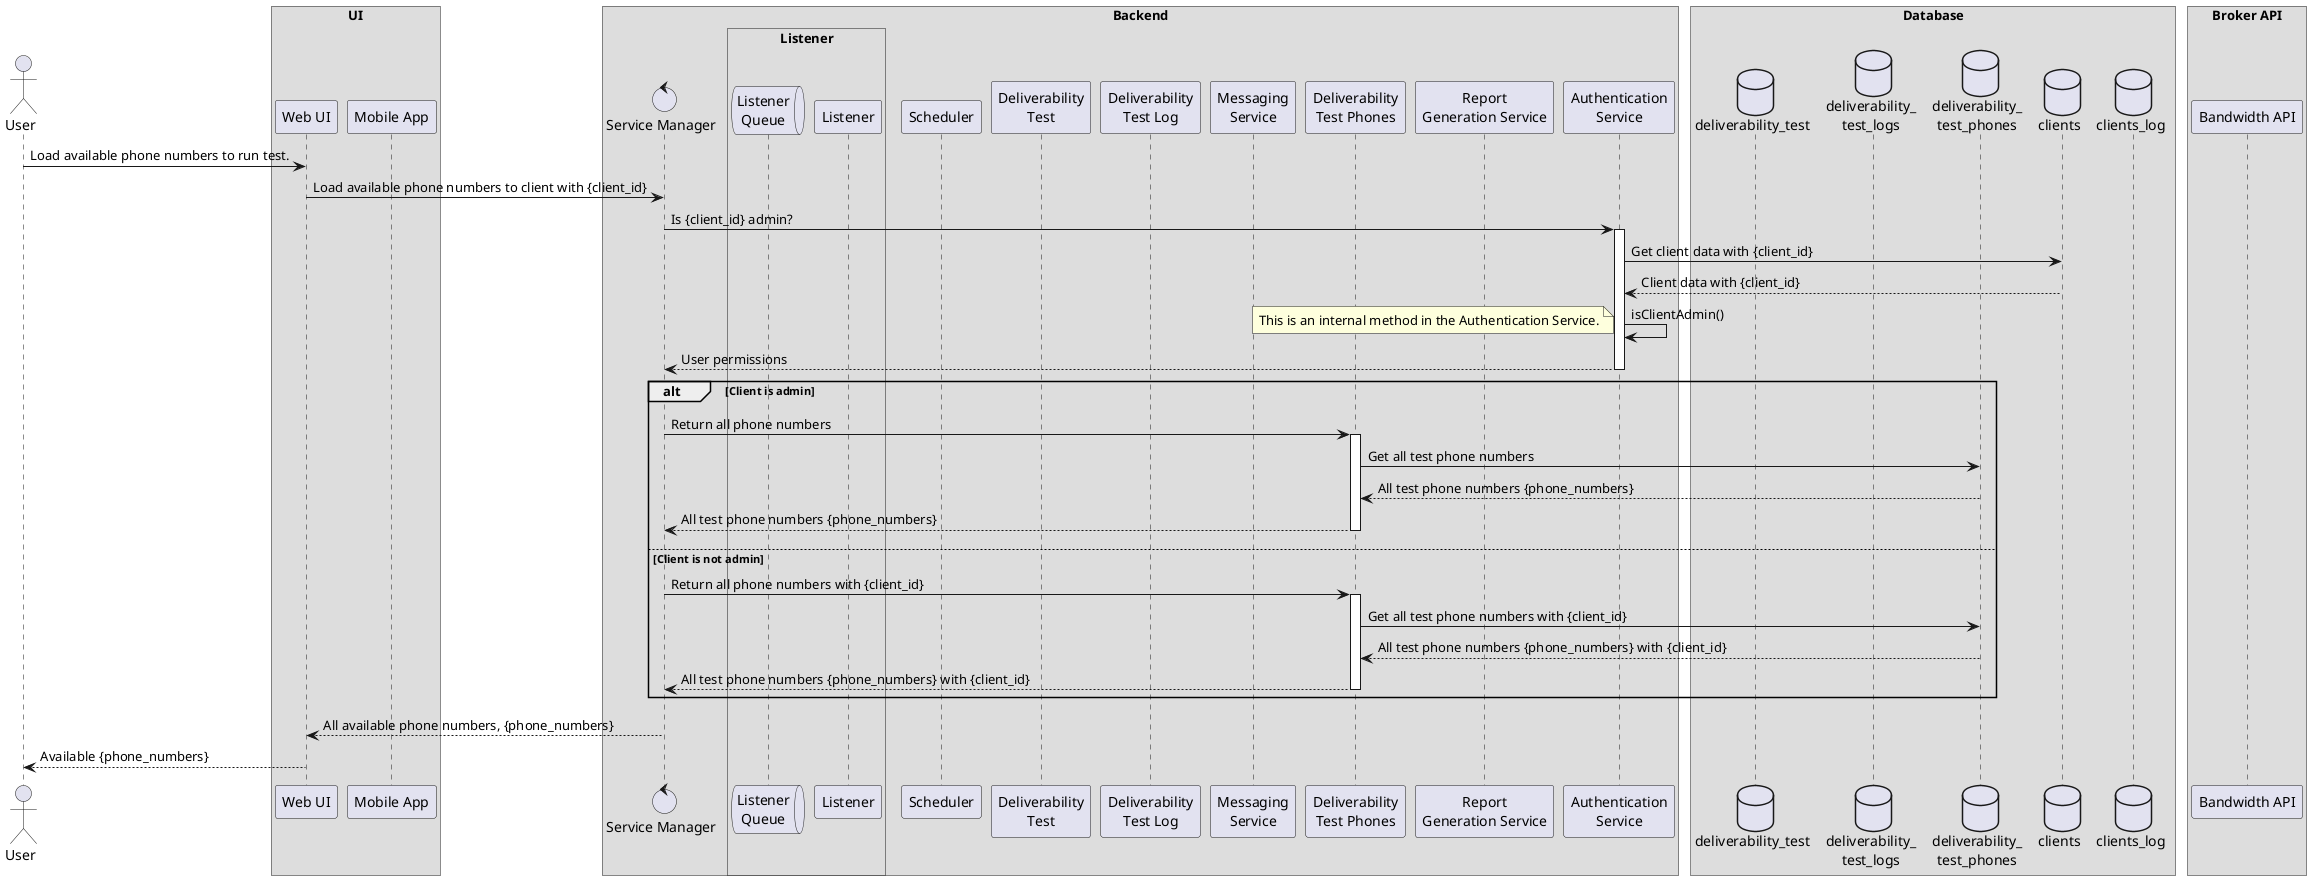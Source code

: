@startuml
!pragma teoz true
/'Defines the protocol when a user logs in, and then is served with data that is associated with their client profile. '/
/'author: Luvai Cutlerywala <luvaidc@gmail.com>'/

/'Define the actors and participants.'/
actor User as user

box UI
    participant "Web UI" as web_ui
    participant "Mobile App" as mobile_app
end box

box Backend
    control "Service Manager" as service_manager

    box Listener
        queue "Listener\nQueue" as listener_queue
        participant "Listener" as listener
    end box

    participant "Scheduler" as scheduler
    participant "Deliverability\nTest" as deliverability_test
    participant "Deliverability\nTest Log" as deliverability_test_log
    participant "Messaging\nService" as messenger
    participant "Deliverability\nTest Phones" as deliverability_test_phones
    participant "Report\nGeneration Service" as report_generator
    participant "Authentication\nService" as auth
end box

box Database
    database "deliverability_test" as dt
    database "deliverability_\ntest_logs" as dtl
    database "deliverability_\ntest_phones" as dtp
    database clients as clients
    database clients_log as cl
end box

box "Broker API"
    participant "Bandwidth API" as broker_api
end box

user -> web_ui: Load available phone numbers to run test.
web_ui -> service_manager: Load available phone numbers to client with {client_id}
service_manager -> auth: Is {client_id} admin?
activate auth
auth -> clients: Get client data with {client_id}
clients --> auth: Client data with {client_id}
auth -> auth: isClientAdmin()
note left
This is an internal method in the Authentication Service.
end note
auth --> service_manager: User permissions
deactivate auth
alt Client is admin
    service_manager -> deliverability_test_phones: Return all phone numbers
    activate deliverability_test_phones
    deliverability_test_phones -> dtp: Get all test phone numbers
    dtp --> deliverability_test_phones: All test phone numbers {phone_numbers}
    deliverability_test_phones --> service_manager: All test phone numbers {phone_numbers}
    deactivate deliverability_test_phones
else Client is not admin
   service_manager -> deliverability_test_phones: Return all phone numbers with {client_id}
       activate deliverability_test_phones
       deliverability_test_phones -> dtp: Get all test phone numbers with {client_id}
       dtp --> deliverability_test_phones: All test phone numbers {phone_numbers} with {client_id}
       deliverability_test_phones --> service_manager: All test phone numbers {phone_numbers} with {client_id}
       deactivate deliverability_test_phones
end
service_manager --> web_ui: All available phone numbers, {phone_numbers}
web_ui --> user: Available {phone_numbers}
@enduml